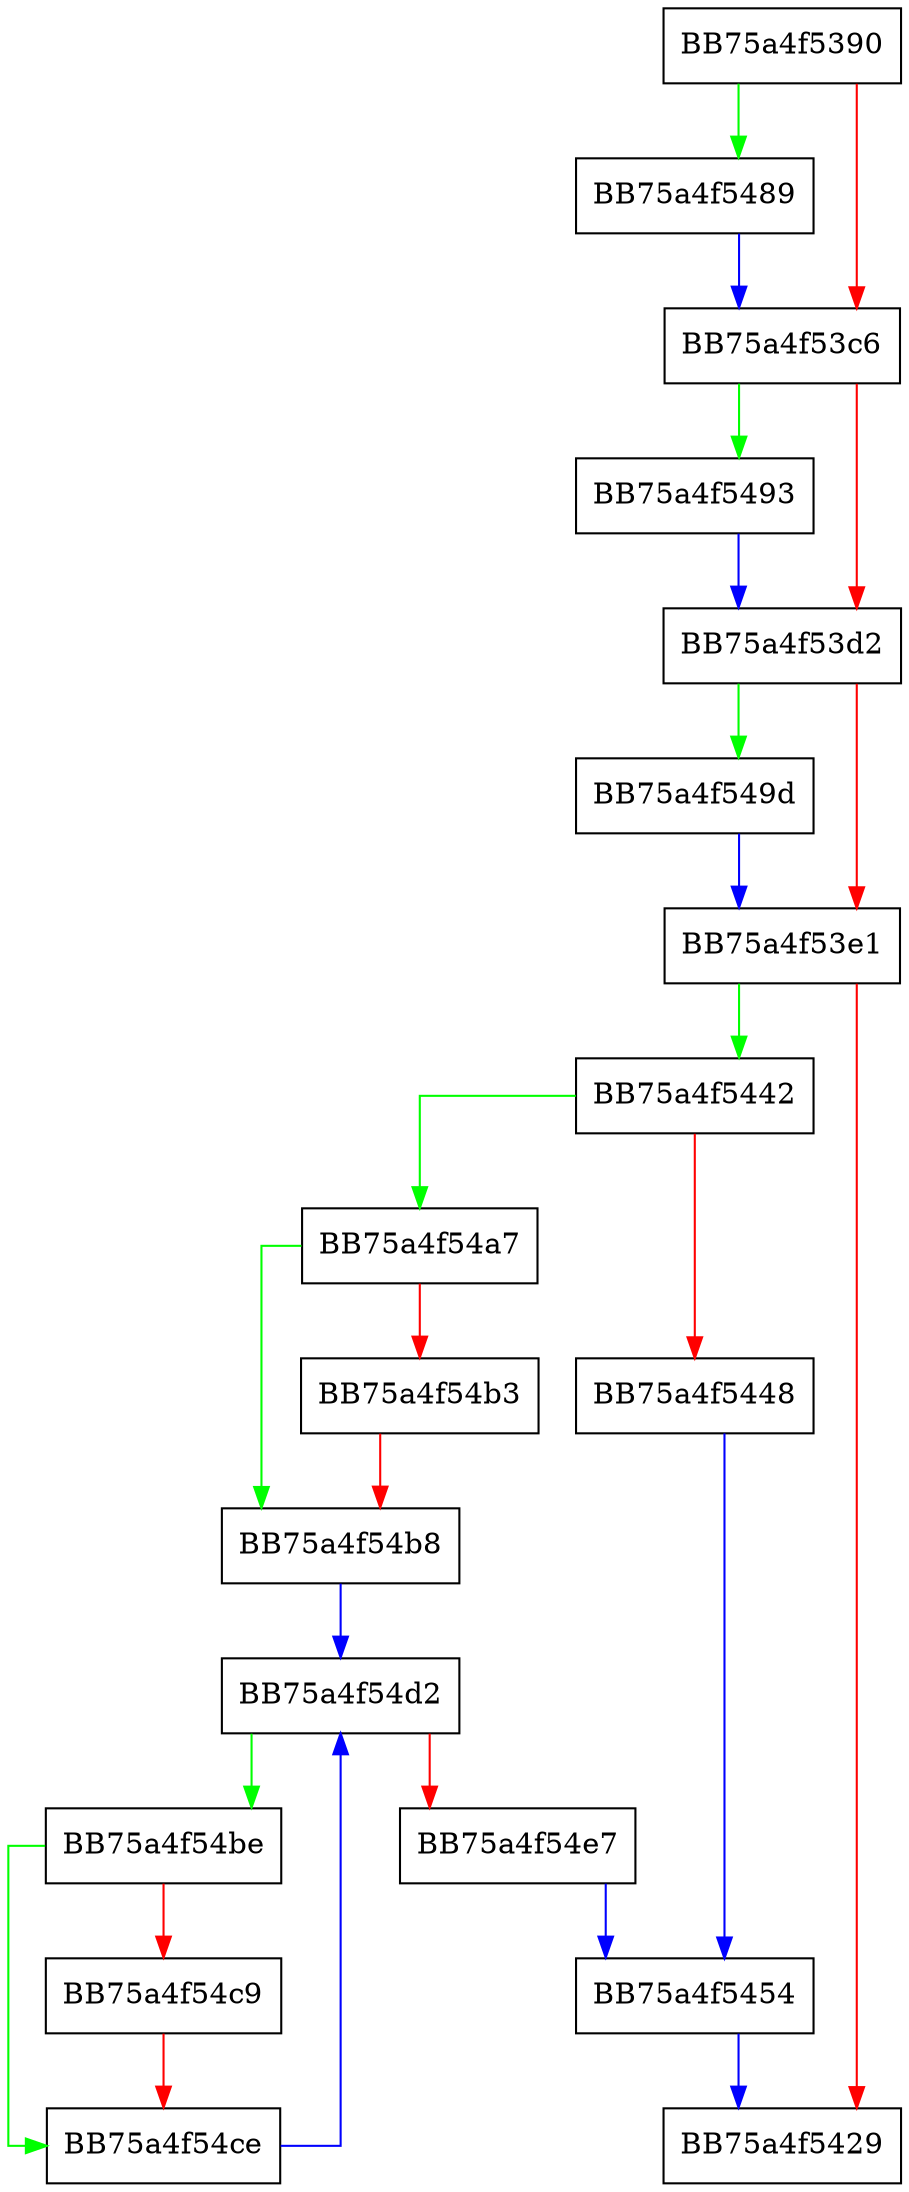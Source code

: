 digraph remap_cursor {
  node [shape="box"];
  graph [splines=ortho];
  BB75a4f5390 -> BB75a4f5489 [color="green"];
  BB75a4f5390 -> BB75a4f53c6 [color="red"];
  BB75a4f53c6 -> BB75a4f5493 [color="green"];
  BB75a4f53c6 -> BB75a4f53d2 [color="red"];
  BB75a4f53d2 -> BB75a4f549d [color="green"];
  BB75a4f53d2 -> BB75a4f53e1 [color="red"];
  BB75a4f53e1 -> BB75a4f5442 [color="green"];
  BB75a4f53e1 -> BB75a4f5429 [color="red"];
  BB75a4f5442 -> BB75a4f54a7 [color="green"];
  BB75a4f5442 -> BB75a4f5448 [color="red"];
  BB75a4f5448 -> BB75a4f5454 [color="blue"];
  BB75a4f5454 -> BB75a4f5429 [color="blue"];
  BB75a4f5489 -> BB75a4f53c6 [color="blue"];
  BB75a4f5493 -> BB75a4f53d2 [color="blue"];
  BB75a4f549d -> BB75a4f53e1 [color="blue"];
  BB75a4f54a7 -> BB75a4f54b8 [color="green"];
  BB75a4f54a7 -> BB75a4f54b3 [color="red"];
  BB75a4f54b3 -> BB75a4f54b8 [color="red"];
  BB75a4f54b8 -> BB75a4f54d2 [color="blue"];
  BB75a4f54be -> BB75a4f54ce [color="green"];
  BB75a4f54be -> BB75a4f54c9 [color="red"];
  BB75a4f54c9 -> BB75a4f54ce [color="red"];
  BB75a4f54ce -> BB75a4f54d2 [color="blue"];
  BB75a4f54d2 -> BB75a4f54be [color="green"];
  BB75a4f54d2 -> BB75a4f54e7 [color="red"];
  BB75a4f54e7 -> BB75a4f5454 [color="blue"];
}